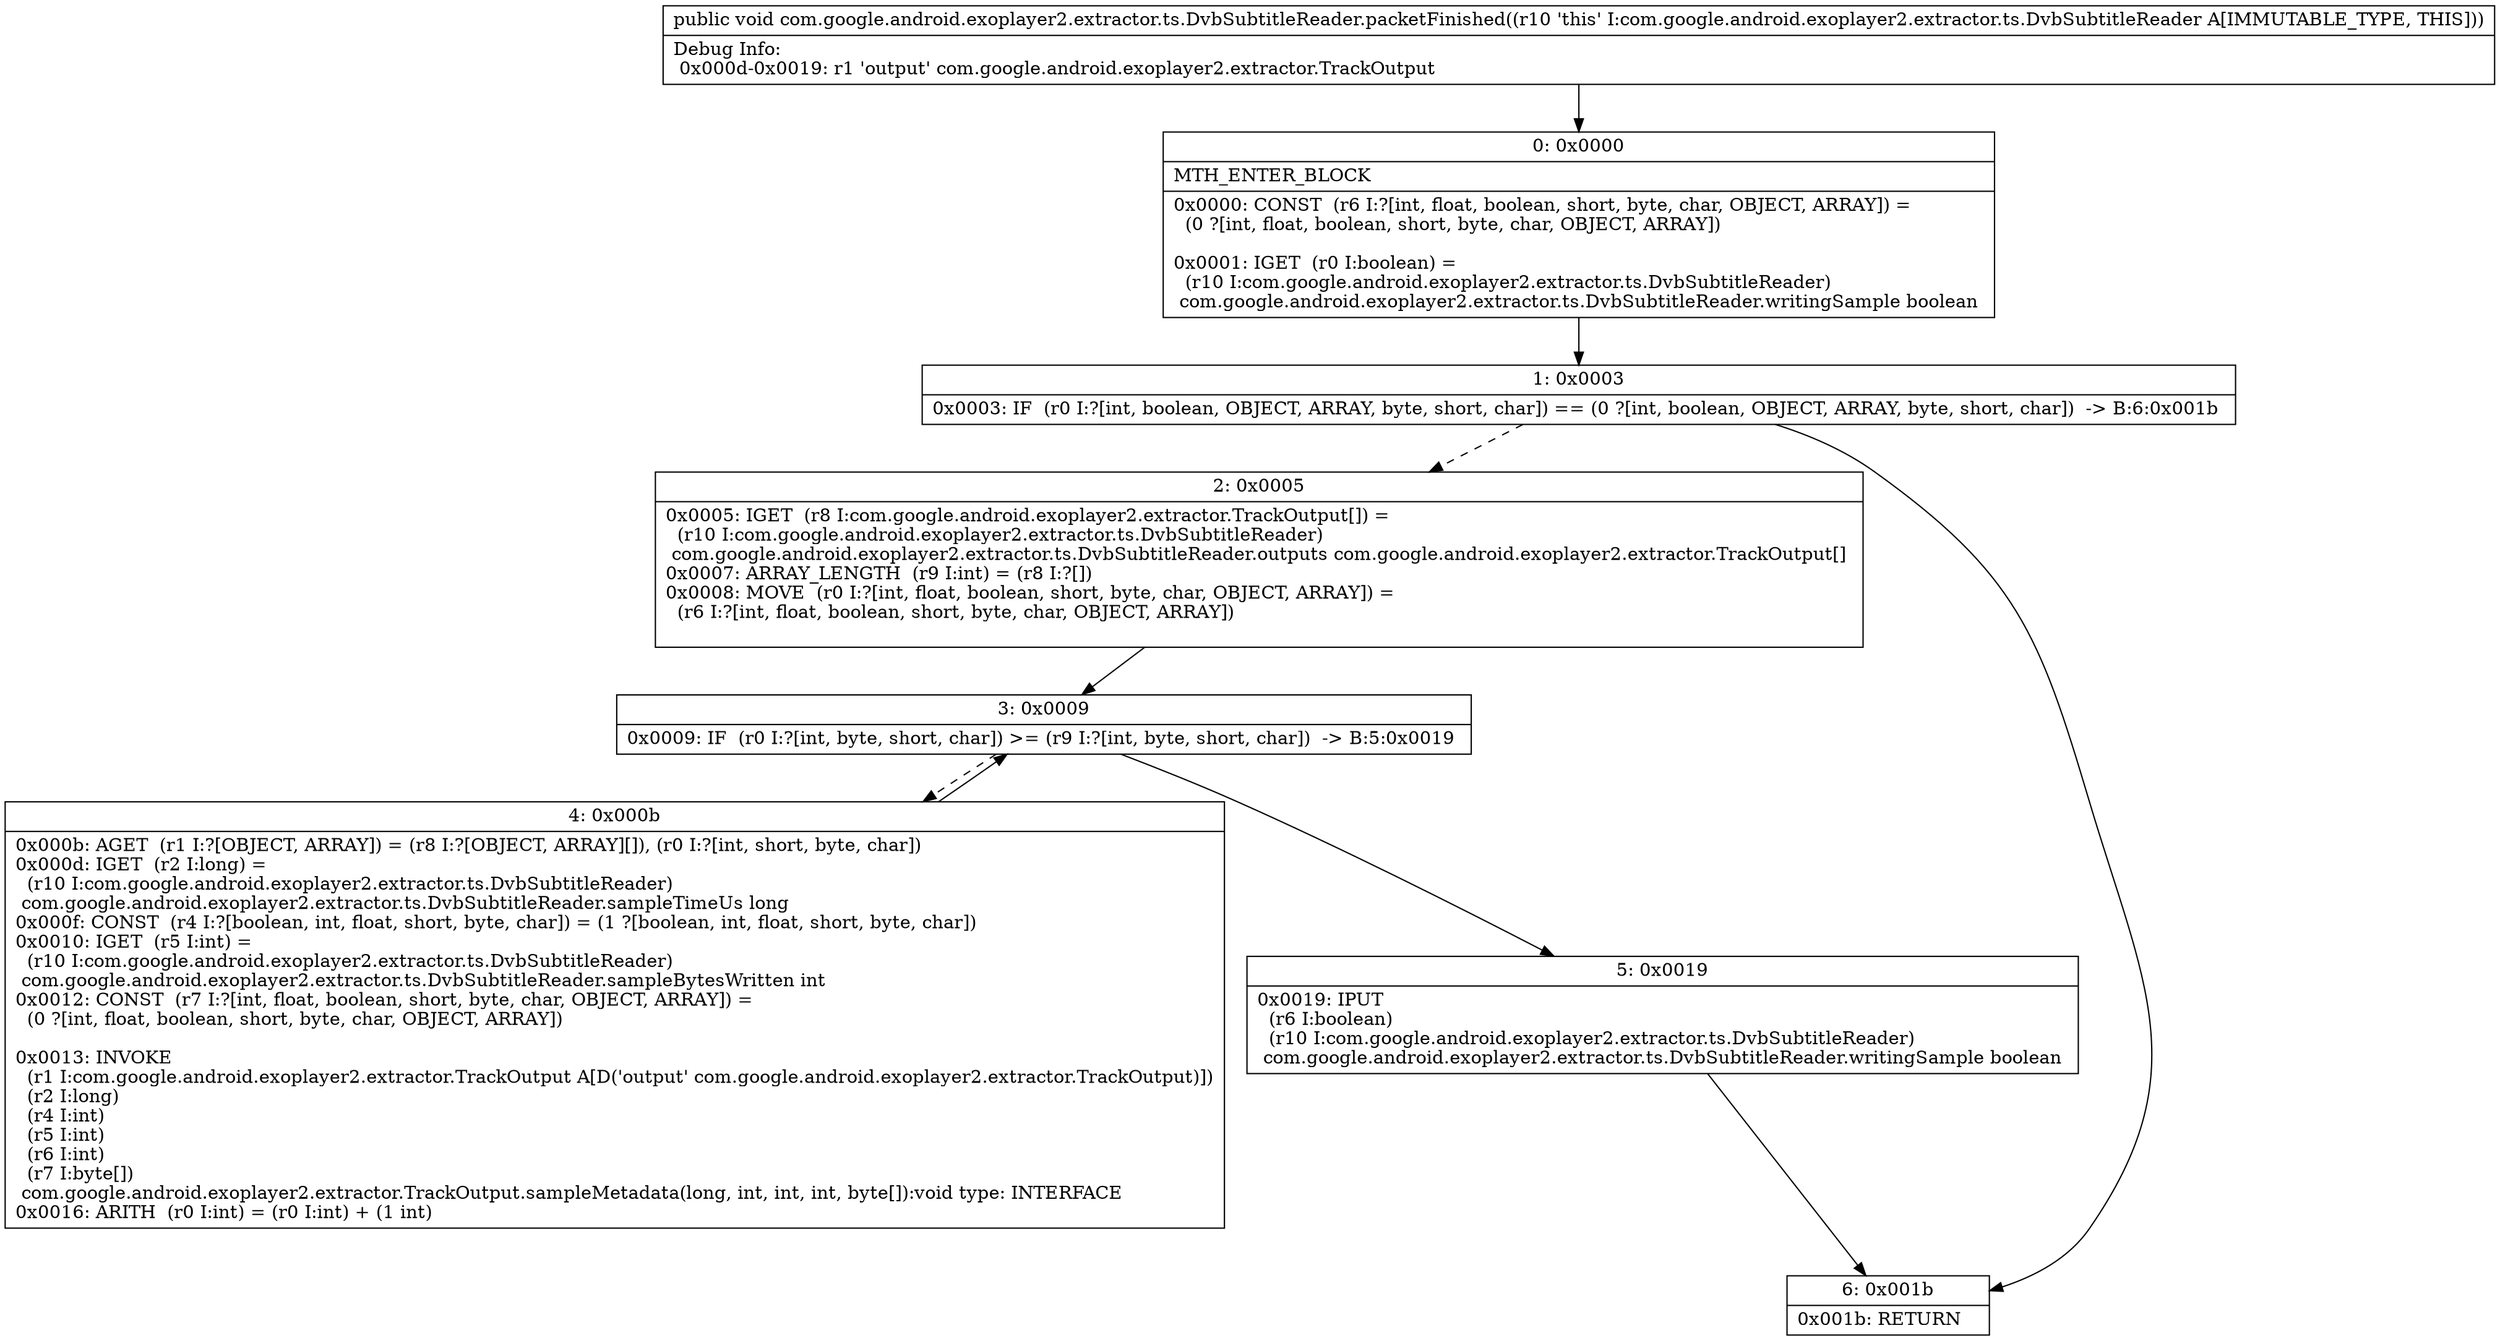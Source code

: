 digraph "CFG forcom.google.android.exoplayer2.extractor.ts.DvbSubtitleReader.packetFinished()V" {
Node_0 [shape=record,label="{0\:\ 0x0000|MTH_ENTER_BLOCK\l|0x0000: CONST  (r6 I:?[int, float, boolean, short, byte, char, OBJECT, ARRAY]) = \l  (0 ?[int, float, boolean, short, byte, char, OBJECT, ARRAY])\l \l0x0001: IGET  (r0 I:boolean) = \l  (r10 I:com.google.android.exoplayer2.extractor.ts.DvbSubtitleReader)\l com.google.android.exoplayer2.extractor.ts.DvbSubtitleReader.writingSample boolean \l}"];
Node_1 [shape=record,label="{1\:\ 0x0003|0x0003: IF  (r0 I:?[int, boolean, OBJECT, ARRAY, byte, short, char]) == (0 ?[int, boolean, OBJECT, ARRAY, byte, short, char])  \-\> B:6:0x001b \l}"];
Node_2 [shape=record,label="{2\:\ 0x0005|0x0005: IGET  (r8 I:com.google.android.exoplayer2.extractor.TrackOutput[]) = \l  (r10 I:com.google.android.exoplayer2.extractor.ts.DvbSubtitleReader)\l com.google.android.exoplayer2.extractor.ts.DvbSubtitleReader.outputs com.google.android.exoplayer2.extractor.TrackOutput[] \l0x0007: ARRAY_LENGTH  (r9 I:int) = (r8 I:?[]) \l0x0008: MOVE  (r0 I:?[int, float, boolean, short, byte, char, OBJECT, ARRAY]) = \l  (r6 I:?[int, float, boolean, short, byte, char, OBJECT, ARRAY])\l \l}"];
Node_3 [shape=record,label="{3\:\ 0x0009|0x0009: IF  (r0 I:?[int, byte, short, char]) \>= (r9 I:?[int, byte, short, char])  \-\> B:5:0x0019 \l}"];
Node_4 [shape=record,label="{4\:\ 0x000b|0x000b: AGET  (r1 I:?[OBJECT, ARRAY]) = (r8 I:?[OBJECT, ARRAY][]), (r0 I:?[int, short, byte, char]) \l0x000d: IGET  (r2 I:long) = \l  (r10 I:com.google.android.exoplayer2.extractor.ts.DvbSubtitleReader)\l com.google.android.exoplayer2.extractor.ts.DvbSubtitleReader.sampleTimeUs long \l0x000f: CONST  (r4 I:?[boolean, int, float, short, byte, char]) = (1 ?[boolean, int, float, short, byte, char]) \l0x0010: IGET  (r5 I:int) = \l  (r10 I:com.google.android.exoplayer2.extractor.ts.DvbSubtitleReader)\l com.google.android.exoplayer2.extractor.ts.DvbSubtitleReader.sampleBytesWritten int \l0x0012: CONST  (r7 I:?[int, float, boolean, short, byte, char, OBJECT, ARRAY]) = \l  (0 ?[int, float, boolean, short, byte, char, OBJECT, ARRAY])\l \l0x0013: INVOKE  \l  (r1 I:com.google.android.exoplayer2.extractor.TrackOutput A[D('output' com.google.android.exoplayer2.extractor.TrackOutput)])\l  (r2 I:long)\l  (r4 I:int)\l  (r5 I:int)\l  (r6 I:int)\l  (r7 I:byte[])\l com.google.android.exoplayer2.extractor.TrackOutput.sampleMetadata(long, int, int, int, byte[]):void type: INTERFACE \l0x0016: ARITH  (r0 I:int) = (r0 I:int) + (1 int) \l}"];
Node_5 [shape=record,label="{5\:\ 0x0019|0x0019: IPUT  \l  (r6 I:boolean)\l  (r10 I:com.google.android.exoplayer2.extractor.ts.DvbSubtitleReader)\l com.google.android.exoplayer2.extractor.ts.DvbSubtitleReader.writingSample boolean \l}"];
Node_6 [shape=record,label="{6\:\ 0x001b|0x001b: RETURN   \l}"];
MethodNode[shape=record,label="{public void com.google.android.exoplayer2.extractor.ts.DvbSubtitleReader.packetFinished((r10 'this' I:com.google.android.exoplayer2.extractor.ts.DvbSubtitleReader A[IMMUTABLE_TYPE, THIS]))  | Debug Info:\l  0x000d\-0x0019: r1 'output' com.google.android.exoplayer2.extractor.TrackOutput\l}"];
MethodNode -> Node_0;
Node_0 -> Node_1;
Node_1 -> Node_2[style=dashed];
Node_1 -> Node_6;
Node_2 -> Node_3;
Node_3 -> Node_4[style=dashed];
Node_3 -> Node_5;
Node_4 -> Node_3;
Node_5 -> Node_6;
}

